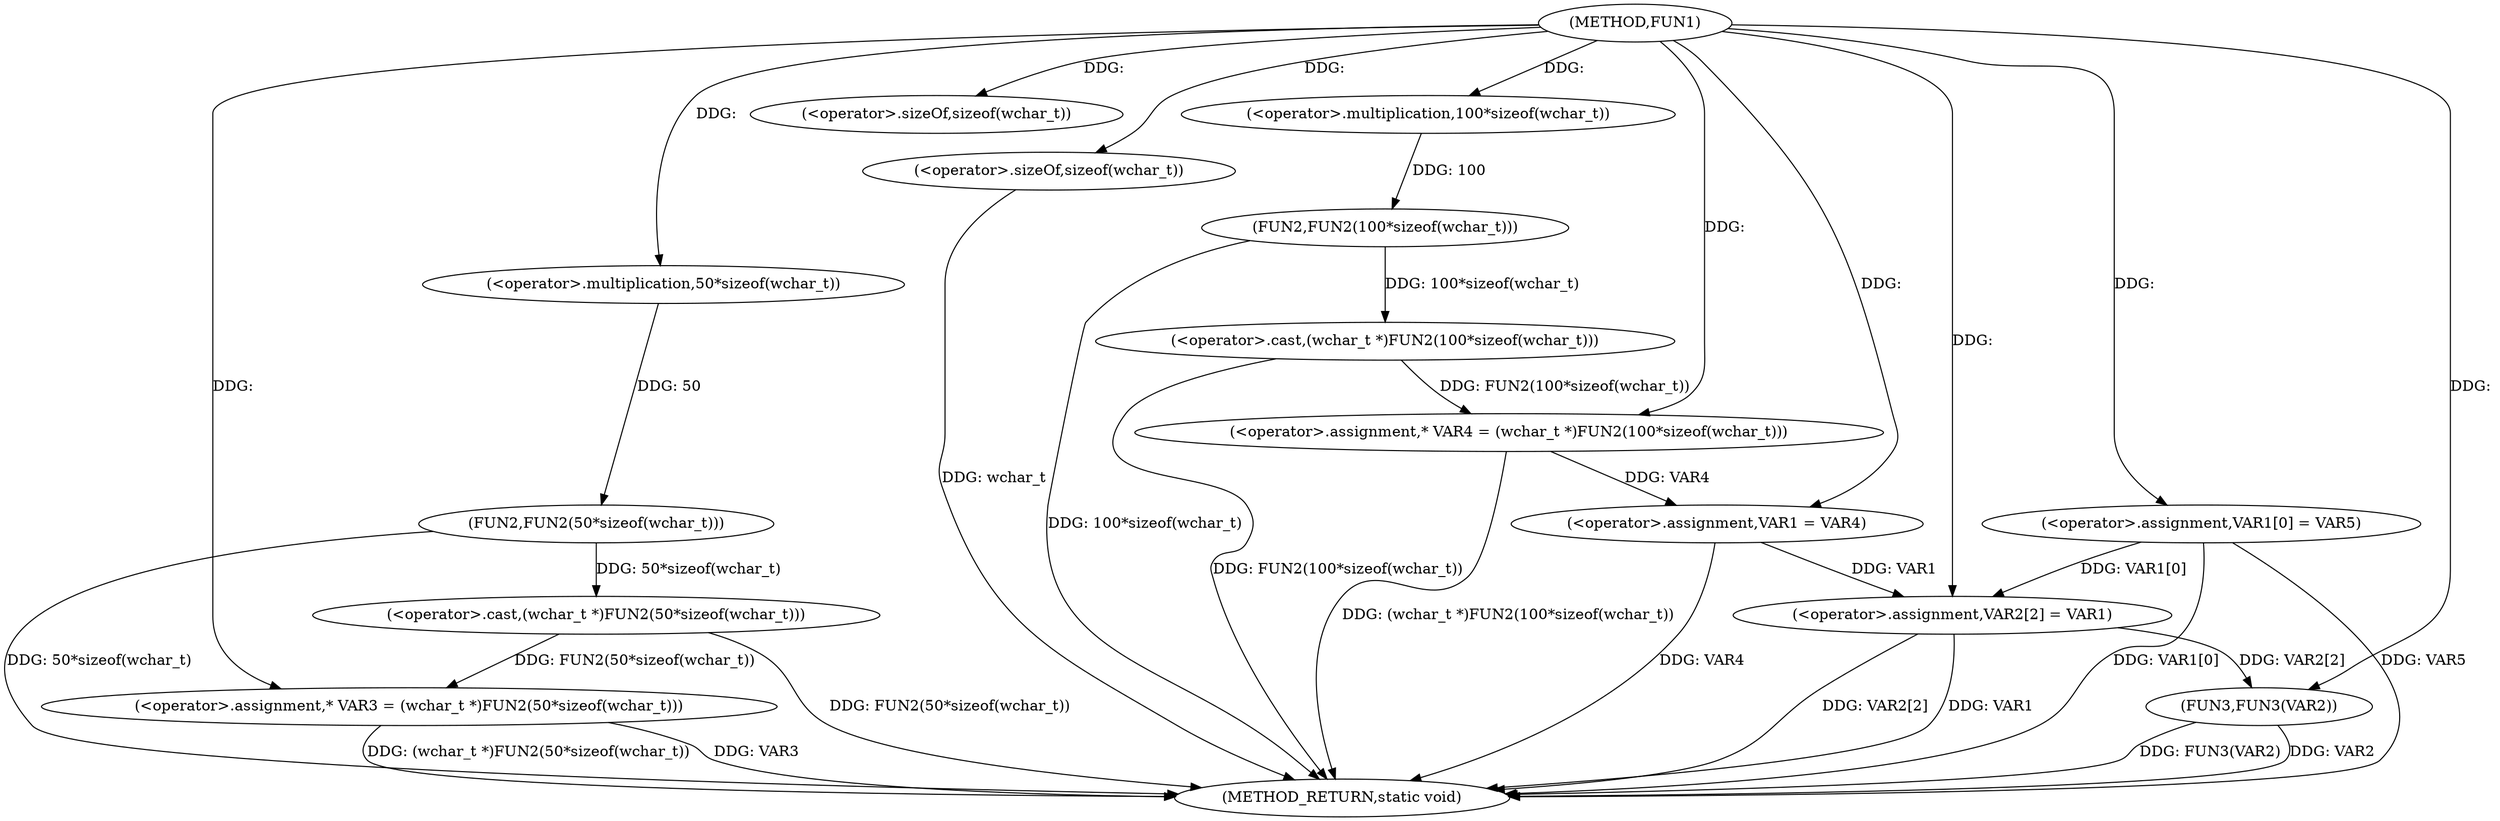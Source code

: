 digraph FUN1 {  
"1000100" [label = "(METHOD,FUN1)" ]
"1000139" [label = "(METHOD_RETURN,static void)" ]
"1000105" [label = "(<operator>.assignment,* VAR3 = (wchar_t *)FUN2(50*sizeof(wchar_t)))" ]
"1000107" [label = "(<operator>.cast,(wchar_t *)FUN2(50*sizeof(wchar_t)))" ]
"1000109" [label = "(FUN2,FUN2(50*sizeof(wchar_t)))" ]
"1000110" [label = "(<operator>.multiplication,50*sizeof(wchar_t))" ]
"1000112" [label = "(<operator>.sizeOf,sizeof(wchar_t))" ]
"1000115" [label = "(<operator>.assignment,* VAR4 = (wchar_t *)FUN2(100*sizeof(wchar_t)))" ]
"1000117" [label = "(<operator>.cast,(wchar_t *)FUN2(100*sizeof(wchar_t)))" ]
"1000119" [label = "(FUN2,FUN2(100*sizeof(wchar_t)))" ]
"1000120" [label = "(<operator>.multiplication,100*sizeof(wchar_t))" ]
"1000122" [label = "(<operator>.sizeOf,sizeof(wchar_t))" ]
"1000124" [label = "(<operator>.assignment,VAR1 = VAR4)" ]
"1000127" [label = "(<operator>.assignment,VAR1[0] = VAR5)" ]
"1000132" [label = "(<operator>.assignment,VAR2[2] = VAR1)" ]
"1000137" [label = "(FUN3,FUN3(VAR2))" ]
  "1000115" -> "1000139"  [ label = "DDG: (wchar_t *)FUN2(100*sizeof(wchar_t))"] 
  "1000124" -> "1000139"  [ label = "DDG: VAR4"] 
  "1000105" -> "1000139"  [ label = "DDG: (wchar_t *)FUN2(50*sizeof(wchar_t))"] 
  "1000132" -> "1000139"  [ label = "DDG: VAR2[2]"] 
  "1000117" -> "1000139"  [ label = "DDG: FUN2(100*sizeof(wchar_t))"] 
  "1000122" -> "1000139"  [ label = "DDG: wchar_t"] 
  "1000109" -> "1000139"  [ label = "DDG: 50*sizeof(wchar_t)"] 
  "1000119" -> "1000139"  [ label = "DDG: 100*sizeof(wchar_t)"] 
  "1000132" -> "1000139"  [ label = "DDG: VAR1"] 
  "1000127" -> "1000139"  [ label = "DDG: VAR1[0]"] 
  "1000137" -> "1000139"  [ label = "DDG: VAR2"] 
  "1000137" -> "1000139"  [ label = "DDG: FUN3(VAR2)"] 
  "1000105" -> "1000139"  [ label = "DDG: VAR3"] 
  "1000107" -> "1000139"  [ label = "DDG: FUN2(50*sizeof(wchar_t))"] 
  "1000127" -> "1000139"  [ label = "DDG: VAR5"] 
  "1000107" -> "1000105"  [ label = "DDG: FUN2(50*sizeof(wchar_t))"] 
  "1000100" -> "1000105"  [ label = "DDG: "] 
  "1000109" -> "1000107"  [ label = "DDG: 50*sizeof(wchar_t)"] 
  "1000110" -> "1000109"  [ label = "DDG: 50"] 
  "1000100" -> "1000110"  [ label = "DDG: "] 
  "1000100" -> "1000112"  [ label = "DDG: "] 
  "1000117" -> "1000115"  [ label = "DDG: FUN2(100*sizeof(wchar_t))"] 
  "1000100" -> "1000115"  [ label = "DDG: "] 
  "1000119" -> "1000117"  [ label = "DDG: 100*sizeof(wchar_t)"] 
  "1000120" -> "1000119"  [ label = "DDG: 100"] 
  "1000100" -> "1000120"  [ label = "DDG: "] 
  "1000100" -> "1000122"  [ label = "DDG: "] 
  "1000115" -> "1000124"  [ label = "DDG: VAR4"] 
  "1000100" -> "1000124"  [ label = "DDG: "] 
  "1000100" -> "1000127"  [ label = "DDG: "] 
  "1000124" -> "1000132"  [ label = "DDG: VAR1"] 
  "1000127" -> "1000132"  [ label = "DDG: VAR1[0]"] 
  "1000100" -> "1000132"  [ label = "DDG: "] 
  "1000132" -> "1000137"  [ label = "DDG: VAR2[2]"] 
  "1000100" -> "1000137"  [ label = "DDG: "] 
}
